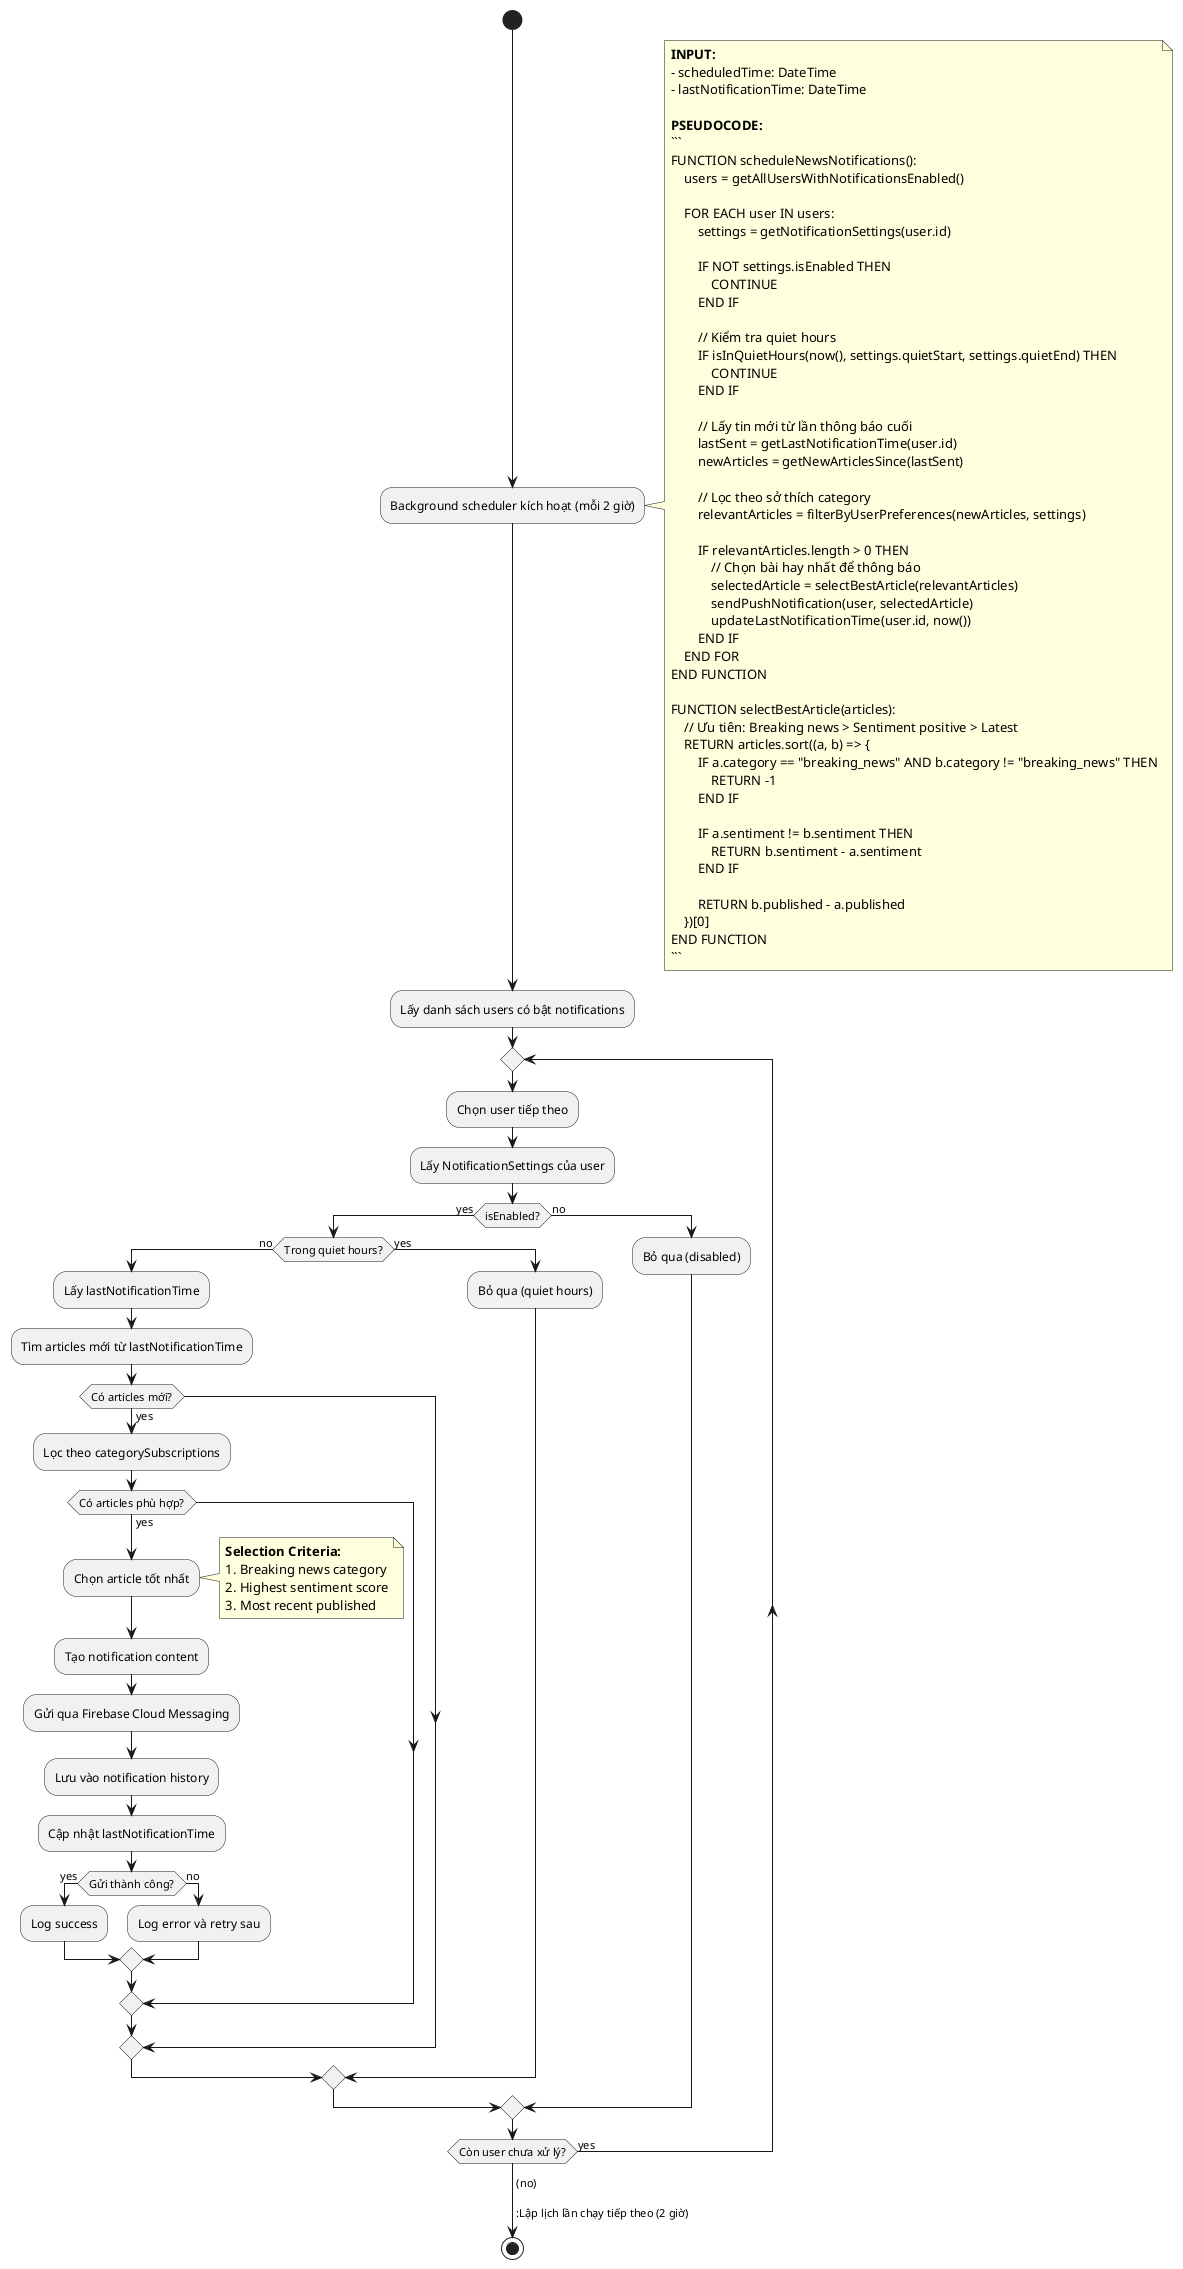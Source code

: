 @startuml NotificationSchedulingAlgorithm

start

:Background scheduler kích hoạt (mỗi 2 giờ);
note right
**INPUT:**
- scheduledTime: DateTime
- lastNotificationTime: DateTime

**PSEUDOCODE:**
```
FUNCTION scheduleNewsNotifications():
    users = getAllUsersWithNotificationsEnabled()
    
    FOR EACH user IN users:
        settings = getNotificationSettings(user.id)
        
        IF NOT settings.isEnabled THEN
            CONTINUE
        END IF
        
        // Kiểm tra quiet hours
        IF isInQuietHours(now(), settings.quietStart, settings.quietEnd) THEN
            CONTINUE
        END IF
        
        // Lấy tin mới từ lần thông báo cuối
        lastSent = getLastNotificationTime(user.id)
        newArticles = getNewArticlesSince(lastSent)
        
        // Lọc theo sở thích category
        relevantArticles = filterByUserPreferences(newArticles, settings)
        
        IF relevantArticles.length > 0 THEN
            // Chọn bài hay nhất để thông báo
            selectedArticle = selectBestArticle(relevantArticles)
            sendPushNotification(user, selectedArticle)
            updateLastNotificationTime(user.id, now())
        END IF
    END FOR
END FUNCTION

FUNCTION selectBestArticle(articles):
    // Ưu tiên: Breaking news > Sentiment positive > Latest
    RETURN articles.sort((a, b) => {
        IF a.category == "breaking_news" AND b.category != "breaking_news" THEN
            RETURN -1
        END IF
        
        IF a.sentiment != b.sentiment THEN
            RETURN b.sentiment - a.sentiment
        END IF
        
        RETURN b.published - a.published
    })[0]
END FUNCTION
```
end note

:Lấy danh sách users có bật notifications;

repeat
    :Chọn user tiếp theo;
    
    :Lấy NotificationSettings của user;
    
    if (isEnabled?) then (yes)
        if (Trong quiet hours?) then (no)
            :Lấy lastNotificationTime;
            :Tìm articles mới từ lastNotificationTime;
            
            if (Có articles mới?) then (yes)
                :Lọc theo categorySubscriptions;
                
                if (Có articles phù hợp?) then (yes)
                    :Chọn article tốt nhất;
                    note right
                    **Selection Criteria:**
                    1. Breaking news category
                    2. Highest sentiment score
                    3. Most recent published
                    end note
                    
                    :Tạo notification content;
                    :Gửi qua Firebase Cloud Messaging;
                    :Lưu vào notification history;
                    :Cập nhật lastNotificationTime;
                    
                    if (Gửi thành công?) then (yes)
                        :Log success;
                    else (no)
                        :Log error và retry sau;
                    endif
                endif
            endif
        else (yes)
            :Bỏ qua (quiet hours);
        endif
    else (no)
        :Bỏ qua (disabled);
    endif
    
repeat while (Còn user chưa xử lý?) is (yes)
-> (no)

:Lập lịch lần chạy tiếp theo (2 giờ);

stop

@enduml

